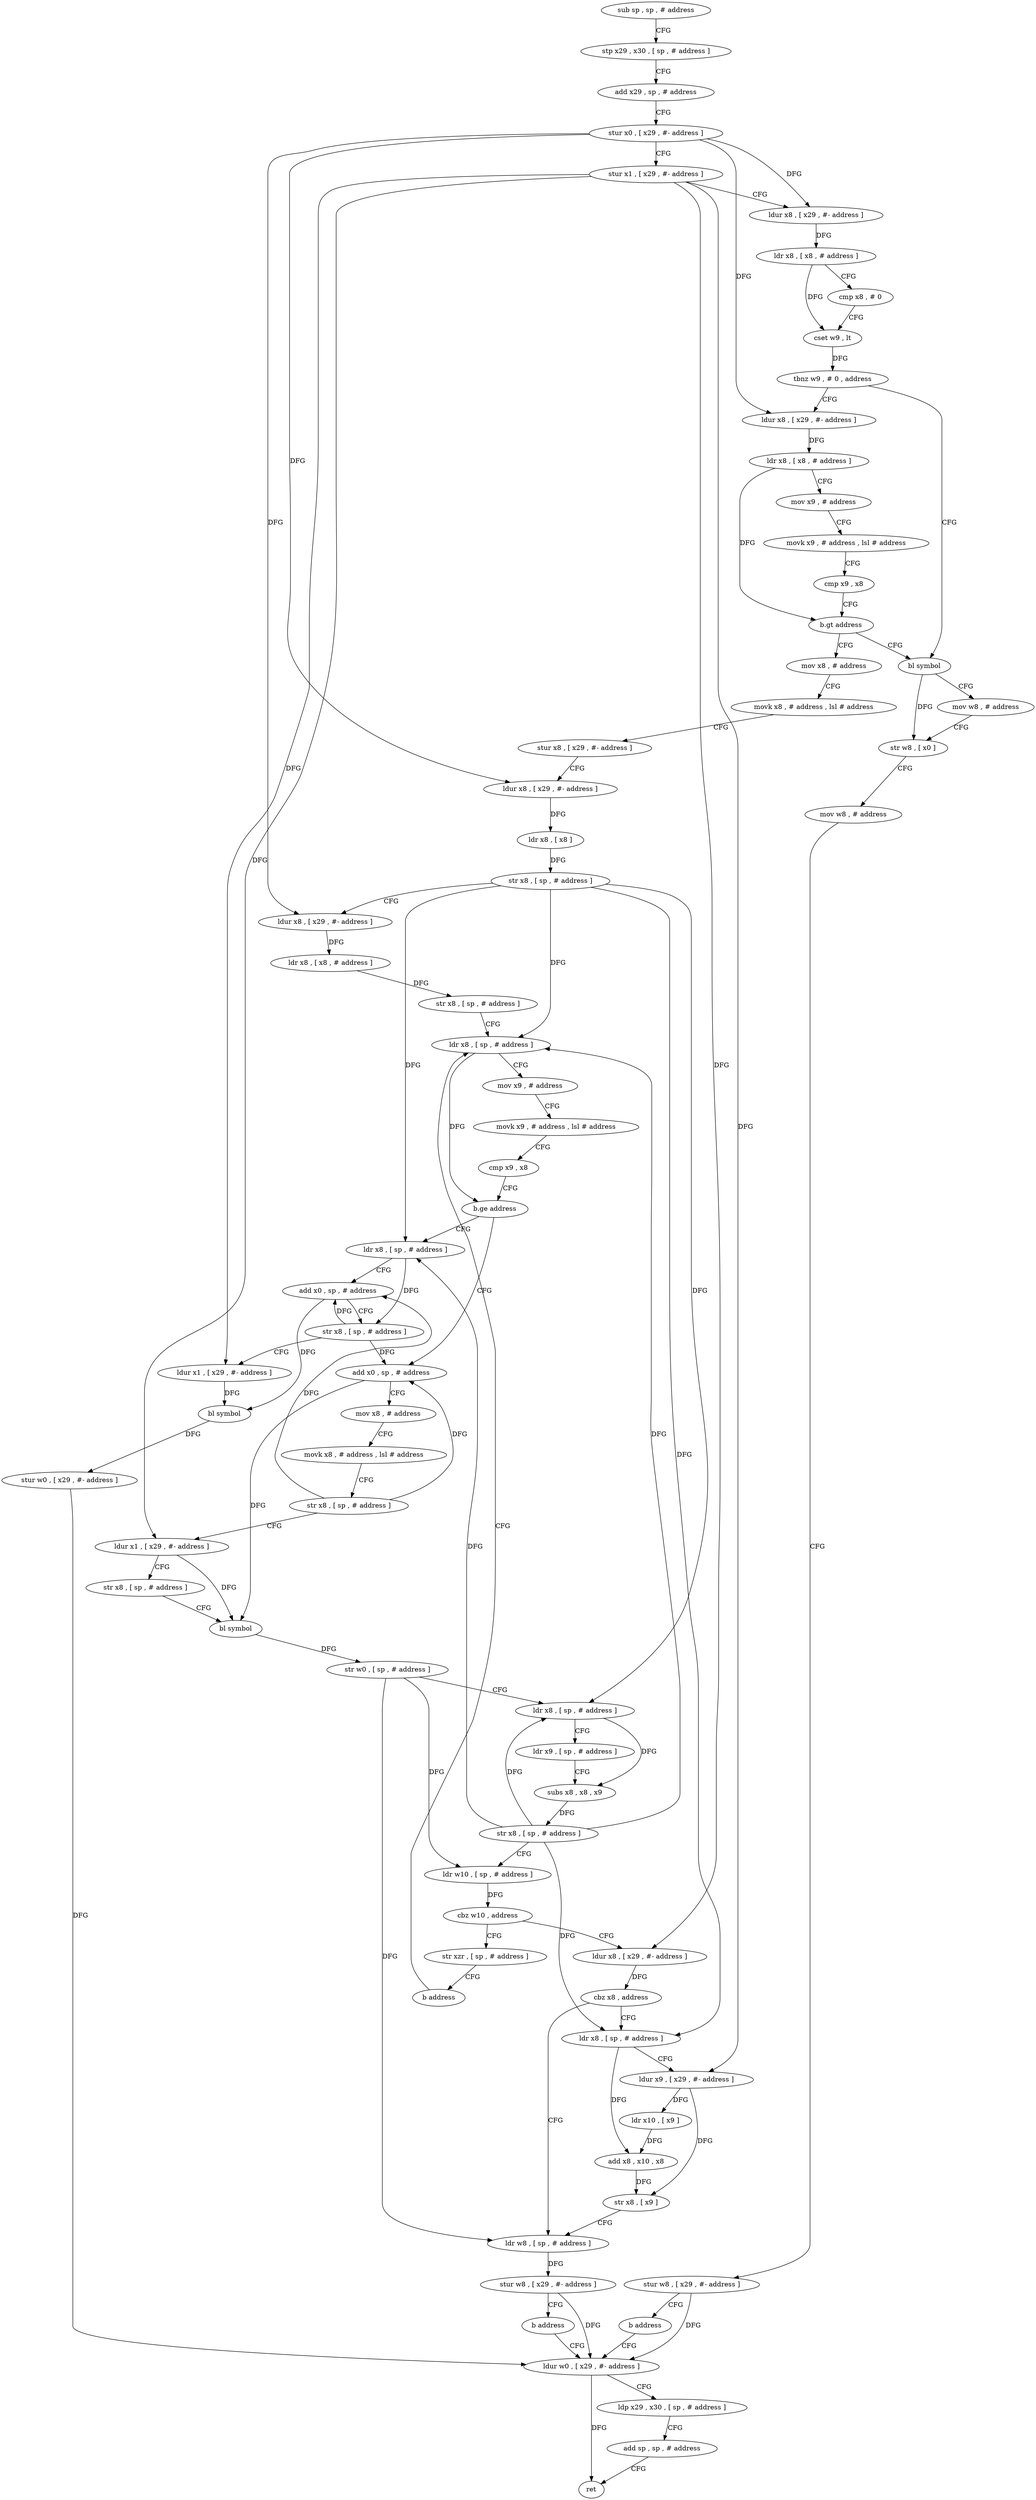 digraph "func" {
"4235680" [label = "sub sp , sp , # address" ]
"4235684" [label = "stp x29 , x30 , [ sp , # address ]" ]
"4235688" [label = "add x29 , sp , # address" ]
"4235692" [label = "stur x0 , [ x29 , #- address ]" ]
"4235696" [label = "stur x1 , [ x29 , #- address ]" ]
"4235700" [label = "ldur x8 , [ x29 , #- address ]" ]
"4235704" [label = "ldr x8 , [ x8 , # address ]" ]
"4235708" [label = "cmp x8 , # 0" ]
"4235712" [label = "cset w9 , lt" ]
"4235716" [label = "tbnz w9 , # 0 , address" ]
"4235744" [label = "bl symbol" ]
"4235720" [label = "ldur x8 , [ x29 , #- address ]" ]
"4235748" [label = "mov w8 , # address" ]
"4235752" [label = "str w8 , [ x0 ]" ]
"4235756" [label = "mov w8 , # address" ]
"4235760" [label = "stur w8 , [ x29 , #- address ]" ]
"4235764" [label = "b address" ]
"4235952" [label = "ldur w0 , [ x29 , #- address ]" ]
"4235724" [label = "ldr x8 , [ x8 , # address ]" ]
"4235728" [label = "mov x9 , # address" ]
"4235732" [label = "movk x9 , # address , lsl # address" ]
"4235736" [label = "cmp x9 , x8" ]
"4235740" [label = "b.gt address" ]
"4235768" [label = "mov x8 , # address" ]
"4235956" [label = "ldp x29 , x30 , [ sp , # address ]" ]
"4235960" [label = "add sp , sp , # address" ]
"4235964" [label = "ret" ]
"4235772" [label = "movk x8 , # address , lsl # address" ]
"4235776" [label = "stur x8 , [ x29 , #- address ]" ]
"4235780" [label = "ldur x8 , [ x29 , #- address ]" ]
"4235784" [label = "ldr x8 , [ x8 ]" ]
"4235788" [label = "str x8 , [ sp , # address ]" ]
"4235792" [label = "ldur x8 , [ x29 , #- address ]" ]
"4235796" [label = "ldr x8 , [ x8 , # address ]" ]
"4235800" [label = "str x8 , [ sp , # address ]" ]
"4235804" [label = "ldr x8 , [ sp , # address ]" ]
"4235928" [label = "ldr x8 , [ sp , # address ]" ]
"4235932" [label = "add x0 , sp , # address" ]
"4235936" [label = "str x8 , [ sp , # address ]" ]
"4235940" [label = "ldur x1 , [ x29 , #- address ]" ]
"4235944" [label = "bl symbol" ]
"4235948" [label = "stur w0 , [ x29 , #- address ]" ]
"4235824" [label = "add x0 , sp , # address" ]
"4235828" [label = "mov x8 , # address" ]
"4235832" [label = "movk x8 , # address , lsl # address" ]
"4235836" [label = "str x8 , [ sp , # address ]" ]
"4235840" [label = "ldur x1 , [ x29 , #- address ]" ]
"4235844" [label = "str x8 , [ sp , # address ]" ]
"4235848" [label = "bl symbol" ]
"4235852" [label = "str w0 , [ sp , # address ]" ]
"4235856" [label = "ldr x8 , [ sp , # address ]" ]
"4235860" [label = "ldr x9 , [ sp , # address ]" ]
"4235864" [label = "subs x8 , x8 , x9" ]
"4235868" [label = "str x8 , [ sp , # address ]" ]
"4235872" [label = "ldr w10 , [ sp , # address ]" ]
"4235876" [label = "cbz w10 , address" ]
"4235920" [label = "str xzr , [ sp , # address ]" ]
"4235880" [label = "ldur x8 , [ x29 , #- address ]" ]
"4235924" [label = "b address" ]
"4235884" [label = "cbz x8 , address" ]
"4235908" [label = "ldr w8 , [ sp , # address ]" ]
"4235888" [label = "ldr x8 , [ sp , # address ]" ]
"4235808" [label = "mov x9 , # address" ]
"4235812" [label = "movk x9 , # address , lsl # address" ]
"4235816" [label = "cmp x9 , x8" ]
"4235820" [label = "b.ge address" ]
"4235912" [label = "stur w8 , [ x29 , #- address ]" ]
"4235916" [label = "b address" ]
"4235892" [label = "ldur x9 , [ x29 , #- address ]" ]
"4235896" [label = "ldr x10 , [ x9 ]" ]
"4235900" [label = "add x8 , x10 , x8" ]
"4235904" [label = "str x8 , [ x9 ]" ]
"4235680" -> "4235684" [ label = "CFG" ]
"4235684" -> "4235688" [ label = "CFG" ]
"4235688" -> "4235692" [ label = "CFG" ]
"4235692" -> "4235696" [ label = "CFG" ]
"4235692" -> "4235700" [ label = "DFG" ]
"4235692" -> "4235720" [ label = "DFG" ]
"4235692" -> "4235780" [ label = "DFG" ]
"4235692" -> "4235792" [ label = "DFG" ]
"4235696" -> "4235700" [ label = "CFG" ]
"4235696" -> "4235940" [ label = "DFG" ]
"4235696" -> "4235840" [ label = "DFG" ]
"4235696" -> "4235880" [ label = "DFG" ]
"4235696" -> "4235892" [ label = "DFG" ]
"4235700" -> "4235704" [ label = "DFG" ]
"4235704" -> "4235708" [ label = "CFG" ]
"4235704" -> "4235712" [ label = "DFG" ]
"4235708" -> "4235712" [ label = "CFG" ]
"4235712" -> "4235716" [ label = "DFG" ]
"4235716" -> "4235744" [ label = "CFG" ]
"4235716" -> "4235720" [ label = "CFG" ]
"4235744" -> "4235748" [ label = "CFG" ]
"4235744" -> "4235752" [ label = "DFG" ]
"4235720" -> "4235724" [ label = "DFG" ]
"4235748" -> "4235752" [ label = "CFG" ]
"4235752" -> "4235756" [ label = "CFG" ]
"4235756" -> "4235760" [ label = "CFG" ]
"4235760" -> "4235764" [ label = "CFG" ]
"4235760" -> "4235952" [ label = "DFG" ]
"4235764" -> "4235952" [ label = "CFG" ]
"4235952" -> "4235956" [ label = "CFG" ]
"4235952" -> "4235964" [ label = "DFG" ]
"4235724" -> "4235728" [ label = "CFG" ]
"4235724" -> "4235740" [ label = "DFG" ]
"4235728" -> "4235732" [ label = "CFG" ]
"4235732" -> "4235736" [ label = "CFG" ]
"4235736" -> "4235740" [ label = "CFG" ]
"4235740" -> "4235768" [ label = "CFG" ]
"4235740" -> "4235744" [ label = "CFG" ]
"4235768" -> "4235772" [ label = "CFG" ]
"4235956" -> "4235960" [ label = "CFG" ]
"4235960" -> "4235964" [ label = "CFG" ]
"4235772" -> "4235776" [ label = "CFG" ]
"4235776" -> "4235780" [ label = "CFG" ]
"4235780" -> "4235784" [ label = "DFG" ]
"4235784" -> "4235788" [ label = "DFG" ]
"4235788" -> "4235792" [ label = "CFG" ]
"4235788" -> "4235804" [ label = "DFG" ]
"4235788" -> "4235928" [ label = "DFG" ]
"4235788" -> "4235856" [ label = "DFG" ]
"4235788" -> "4235888" [ label = "DFG" ]
"4235792" -> "4235796" [ label = "DFG" ]
"4235796" -> "4235800" [ label = "DFG" ]
"4235800" -> "4235804" [ label = "CFG" ]
"4235804" -> "4235808" [ label = "CFG" ]
"4235804" -> "4235820" [ label = "DFG" ]
"4235928" -> "4235932" [ label = "CFG" ]
"4235928" -> "4235936" [ label = "DFG" ]
"4235932" -> "4235936" [ label = "CFG" ]
"4235932" -> "4235944" [ label = "DFG" ]
"4235936" -> "4235940" [ label = "CFG" ]
"4235936" -> "4235932" [ label = "DFG" ]
"4235936" -> "4235824" [ label = "DFG" ]
"4235940" -> "4235944" [ label = "DFG" ]
"4235944" -> "4235948" [ label = "DFG" ]
"4235948" -> "4235952" [ label = "DFG" ]
"4235824" -> "4235828" [ label = "CFG" ]
"4235824" -> "4235848" [ label = "DFG" ]
"4235828" -> "4235832" [ label = "CFG" ]
"4235832" -> "4235836" [ label = "CFG" ]
"4235836" -> "4235840" [ label = "CFG" ]
"4235836" -> "4235932" [ label = "DFG" ]
"4235836" -> "4235824" [ label = "DFG" ]
"4235840" -> "4235844" [ label = "CFG" ]
"4235840" -> "4235848" [ label = "DFG" ]
"4235844" -> "4235848" [ label = "CFG" ]
"4235848" -> "4235852" [ label = "DFG" ]
"4235852" -> "4235856" [ label = "CFG" ]
"4235852" -> "4235872" [ label = "DFG" ]
"4235852" -> "4235908" [ label = "DFG" ]
"4235856" -> "4235860" [ label = "CFG" ]
"4235856" -> "4235864" [ label = "DFG" ]
"4235860" -> "4235864" [ label = "CFG" ]
"4235864" -> "4235868" [ label = "DFG" ]
"4235868" -> "4235872" [ label = "CFG" ]
"4235868" -> "4235804" [ label = "DFG" ]
"4235868" -> "4235928" [ label = "DFG" ]
"4235868" -> "4235856" [ label = "DFG" ]
"4235868" -> "4235888" [ label = "DFG" ]
"4235872" -> "4235876" [ label = "DFG" ]
"4235876" -> "4235920" [ label = "CFG" ]
"4235876" -> "4235880" [ label = "CFG" ]
"4235920" -> "4235924" [ label = "CFG" ]
"4235880" -> "4235884" [ label = "DFG" ]
"4235924" -> "4235804" [ label = "CFG" ]
"4235884" -> "4235908" [ label = "CFG" ]
"4235884" -> "4235888" [ label = "CFG" ]
"4235908" -> "4235912" [ label = "DFG" ]
"4235888" -> "4235892" [ label = "CFG" ]
"4235888" -> "4235900" [ label = "DFG" ]
"4235808" -> "4235812" [ label = "CFG" ]
"4235812" -> "4235816" [ label = "CFG" ]
"4235816" -> "4235820" [ label = "CFG" ]
"4235820" -> "4235928" [ label = "CFG" ]
"4235820" -> "4235824" [ label = "CFG" ]
"4235912" -> "4235916" [ label = "CFG" ]
"4235912" -> "4235952" [ label = "DFG" ]
"4235916" -> "4235952" [ label = "CFG" ]
"4235892" -> "4235896" [ label = "DFG" ]
"4235892" -> "4235904" [ label = "DFG" ]
"4235896" -> "4235900" [ label = "DFG" ]
"4235900" -> "4235904" [ label = "DFG" ]
"4235904" -> "4235908" [ label = "CFG" ]
}
